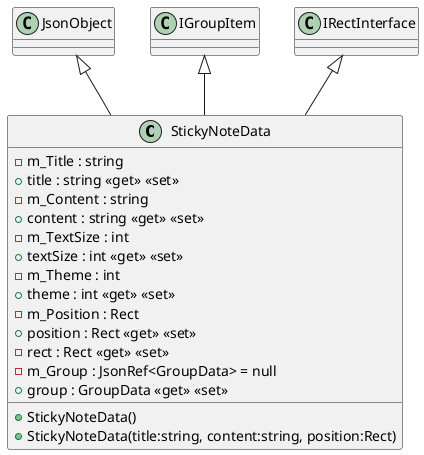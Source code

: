 @startuml
class StickyNoteData {
    - m_Title : string
    + title : string <<get>> <<set>>
    - m_Content : string
    + content : string <<get>> <<set>>
    - m_TextSize : int
    + textSize : int <<get>> <<set>>
    - m_Theme : int
    + theme : int <<get>> <<set>>
    - m_Position : Rect
    + position : Rect <<get>> <<set>>
    - rect : Rect <<get>> <<set>>
    - m_Group : JsonRef<GroupData> = null
    + group : GroupData <<get>> <<set>>
    + StickyNoteData()
    + StickyNoteData(title:string, content:string, position:Rect)
}
JsonObject <|-- StickyNoteData
IGroupItem <|-- StickyNoteData
IRectInterface <|-- StickyNoteData
@enduml
